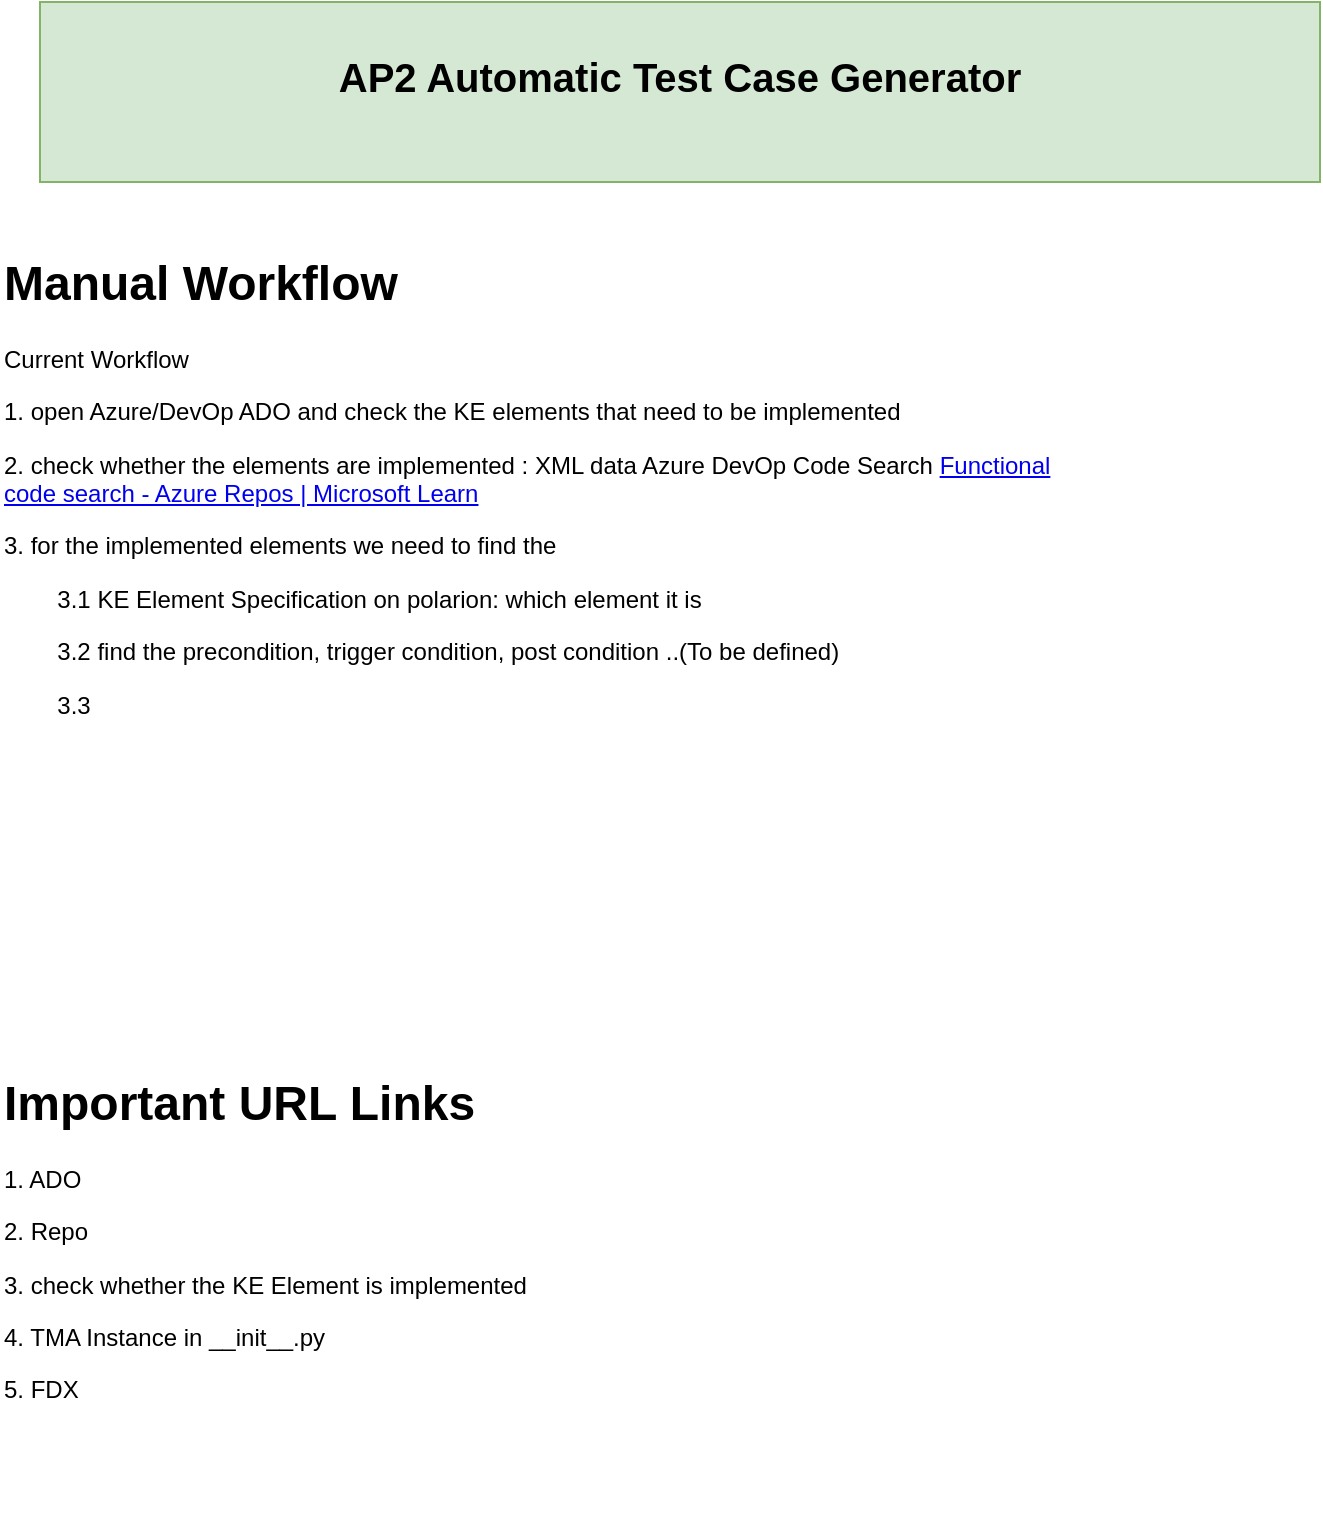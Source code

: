 <mxfile version="26.0.15">
  <diagram name="Seite-1" id="c4AOGn50b_fggz-LkczZ">
    <mxGraphModel dx="989" dy="615" grid="1" gridSize="10" guides="1" tooltips="1" connect="1" arrows="1" fold="1" page="1" pageScale="1" pageWidth="827" pageHeight="1169" math="0" shadow="0">
      <root>
        <mxCell id="0" />
        <mxCell id="1" parent="0" />
        <mxCell id="wEOEG-__j16lVAvljCNo-1" value="&lt;font style=&quot;font-size: 20px;&quot;&gt;&lt;b&gt;AP2 Automatic Test Case Generator&lt;/b&gt;&lt;/font&gt;&lt;div&gt;&lt;br&gt;&lt;/div&gt;" style="text;html=1;align=center;verticalAlign=middle;whiteSpace=wrap;rounded=0;fillColor=#d5e8d4;strokeColor=#82b366;" vertex="1" parent="1">
          <mxGeometry x="100" y="120" width="640" height="90" as="geometry" />
        </mxCell>
        <mxCell id="wEOEG-__j16lVAvljCNo-3" value="&lt;h1 style=&quot;margin-top: 0px;&quot;&gt;Manual Workflow&lt;/h1&gt;&lt;p&gt;Current Workflow&lt;/p&gt;&lt;p&gt;1. open Azure/DevOp ADO and check the KE elements that need to be implemented&lt;/p&gt;&lt;p&gt;2. check whether the elements are implemented : XML data Azure DevOp Code Search&amp;nbsp;&lt;a style=&quot;background-color: transparent;&quot; href=&quot;https://learn.microsoft.com/en-us/azure/devops/project/search/functional-code-search?view=azure-devops&quot;&gt;Functional code search - Azure Repos | Microsoft Learn&lt;/a&gt;&lt;/p&gt;&lt;p&gt;3. for the implemented elements we need to find the&amp;nbsp;&lt;/p&gt;&lt;p&gt;&lt;span style=&quot;white-space: pre;&quot;&gt;&#x9;&lt;/span&gt;3.1 KE Element Specification on polarion: which element it is&lt;br&gt;&lt;/p&gt;&lt;p&gt;&lt;span style=&quot;white-space: pre;&quot;&gt;&#x9;&lt;/span&gt;3.2 find the precondition, trigger condition, post condition ..(To be defined)&lt;br&gt;&lt;/p&gt;&lt;p&gt;&lt;span style=&quot;white-space: pre;&quot;&gt;&#x9;&lt;/span&gt;3.3&amp;nbsp;&lt;br&gt;&lt;/p&gt;" style="text;html=1;whiteSpace=wrap;overflow=hidden;rounded=0;" vertex="1" parent="1">
          <mxGeometry x="80" y="240" width="550" height="350" as="geometry" />
        </mxCell>
        <mxCell id="wEOEG-__j16lVAvljCNo-4" value="&lt;h1 style=&quot;margin-top: 0px;&quot;&gt;Important URL Links&amp;nbsp;&lt;/h1&gt;&lt;p&gt;1. ADO&lt;/p&gt;&lt;p&gt;2. Repo&lt;/p&gt;&lt;p&gt;3. check whether the KE Element is implemented&lt;/p&gt;&lt;p&gt;4. TMA Instance in&amp;nbsp;&lt;span style=&quot;background-color: transparent; color: light-dark(rgb(0, 0, 0), rgb(255, 255, 255));&quot;&gt;__init__.py&lt;/span&gt;&lt;/p&gt;&lt;p&gt;5. FDX&lt;/p&gt;" style="text;html=1;whiteSpace=wrap;overflow=hidden;rounded=0;" vertex="1" parent="1">
          <mxGeometry x="80" y="650" width="380" height="230" as="geometry" />
        </mxCell>
      </root>
    </mxGraphModel>
  </diagram>
</mxfile>
